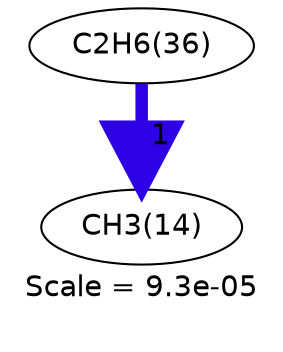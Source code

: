 digraph reaction_paths {
center=1;
s7 -> s5[fontname="Helvetica", penwidth=6, arrowsize=3, color="0.7, 1.5, 0.9"
, label=" 1"];
s5 [ fontname="Helvetica", label="CH3(14)"];
s7 [ fontname="Helvetica", label="C2H6(36)"];
 label = "Scale = 9.3e-05\l ";
 fontname = "Helvetica";
}
